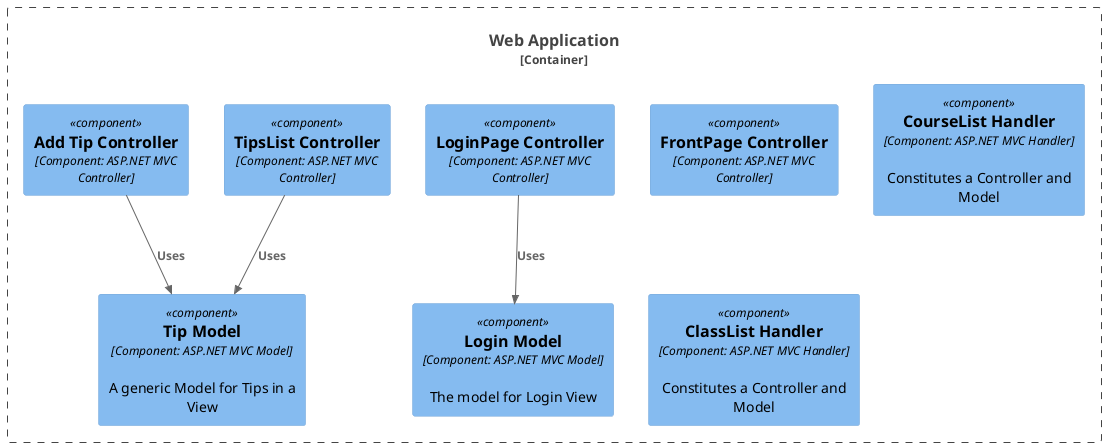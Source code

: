 @startuml
!include <C4/C4_Container>
!include <C4/C4_Component>

'Person(User, "Studerende")
'Person(Moderator, "Moderator")

Container_Boundary(webapp,"Web Application",""){
    
    Component(FrontPageController, "FrontPage Controller", "Component: ASP.NET MVC Controller")
    Component(LoginController, "LoginPage Controller", "Component: ASP.NET MVC Controller")
    Component(TipListController, "TipsList Controller", "Component: ASP.NET MVC Controller")
    Component(AddTipController, "Add Tip Controller", "Component: ASP.NET MVC Controller")
    Component(Handlers2, "CourseList Handler", "Component: ASP.NET MVC Handler","Constitutes a Controller and Model")
    Component(Handlers3, "ClassList Handler", "Component: ASP.NET MVC Handler","Constitutes a Controller and Model")
    
    Component(LoginModel,"Login Model","Component: ASP.NET MVC Model","The model for Login View")
    Component(TipModel,"Tip Model", "Component: ASP.NET MVC Model","A generic Model for Tips in a View")
} 
'Container(Backend, "Backend","Container: MS SQL Server","Stores Tips and User information")

'Rel(User, webapp, "Access")
'Rel(Moderator, webapp, "Access")
'Rel(webapp, Backend,"Reads from and writes to")



Rel(LoginController,LoginModel,"Uses")
Rel(TipListController,TipModel,"Uses")
Rel(AddTipController,TipModel,"Uses")
@enduml
